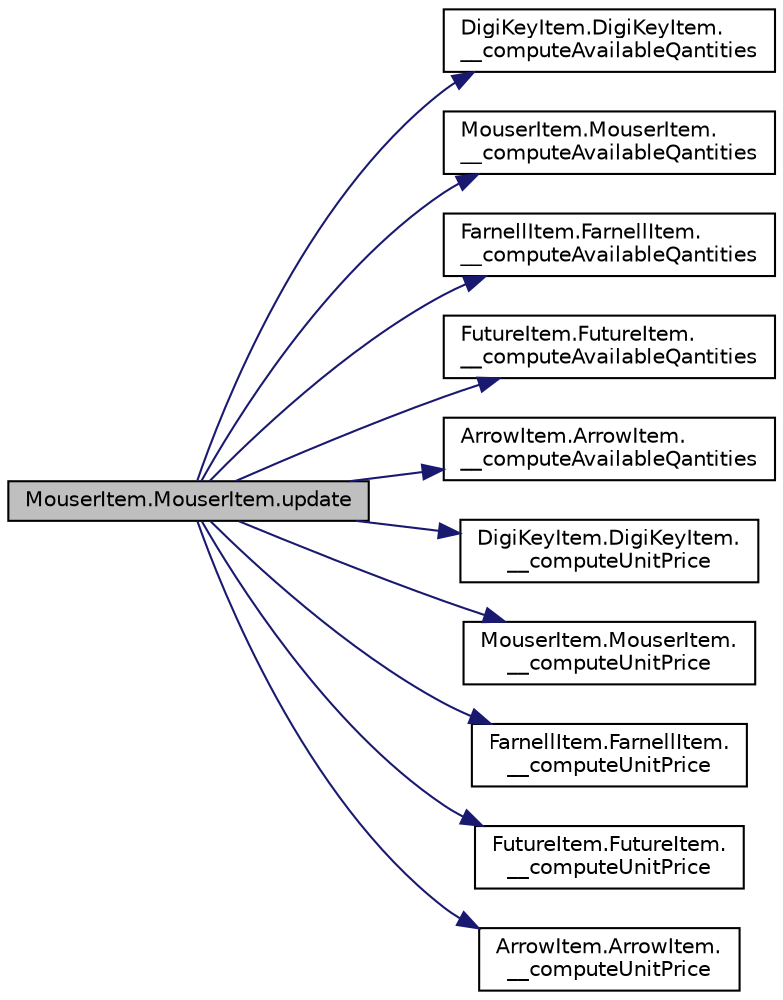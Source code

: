 digraph "MouserItem.MouserItem.update"
{
 // LATEX_PDF_SIZE
  edge [fontname="Helvetica",fontsize="10",labelfontname="Helvetica",labelfontsize="10"];
  node [fontname="Helvetica",fontsize="10",shape=record];
  rankdir="LR";
  Node1 [label="MouserItem.MouserItem.update",height=0.2,width=0.4,color="black", fillcolor="grey75", style="filled", fontcolor="black",tooltip=" "];
  Node1 -> Node2 [color="midnightblue",fontsize="10",style="solid",fontname="Helvetica"];
  Node2 [label="DigiKeyItem.DigiKeyItem.\l__computeAvailableQantities",height=0.2,width=0.4,color="black", fillcolor="white", style="filled",URL="$class_digi_key_item_1_1_digi_key_item.html#a73e878ce65648786d533f2f77d4f6781",tooltip=" "];
  Node1 -> Node3 [color="midnightblue",fontsize="10",style="solid",fontname="Helvetica"];
  Node3 [label="MouserItem.MouserItem.\l__computeAvailableQantities",height=0.2,width=0.4,color="black", fillcolor="white", style="filled",URL="$class_mouser_item_1_1_mouser_item.html#a94a8b48835defe059ca5500eef03a599",tooltip=" "];
  Node1 -> Node4 [color="midnightblue",fontsize="10",style="solid",fontname="Helvetica"];
  Node4 [label="FarnellItem.FarnellItem.\l__computeAvailableQantities",height=0.2,width=0.4,color="black", fillcolor="white", style="filled",URL="$class_farnell_item_1_1_farnell_item.html#af802aaf69d1bbc7be8aba86d8aebccf9",tooltip=" "];
  Node1 -> Node5 [color="midnightblue",fontsize="10",style="solid",fontname="Helvetica"];
  Node5 [label="FutureItem.FutureItem.\l__computeAvailableQantities",height=0.2,width=0.4,color="black", fillcolor="white", style="filled",URL="$class_future_item_1_1_future_item.html#a9bc5b0bf89619ef4ab8ed6ccbf98b64e",tooltip=" "];
  Node1 -> Node6 [color="midnightblue",fontsize="10",style="solid",fontname="Helvetica"];
  Node6 [label="ArrowItem.ArrowItem.\l__computeAvailableQantities",height=0.2,width=0.4,color="black", fillcolor="white", style="filled",URL="$class_arrow_item_1_1_arrow_item.html#adf2b36e8874dfe1b8e163ed4cf00d8fa",tooltip=" "];
  Node1 -> Node7 [color="midnightblue",fontsize="10",style="solid",fontname="Helvetica"];
  Node7 [label="DigiKeyItem.DigiKeyItem.\l__computeUnitPrice",height=0.2,width=0.4,color="black", fillcolor="white", style="filled",URL="$class_digi_key_item_1_1_digi_key_item.html#a1b7da28ef6f575c84cb7d599a410eb06",tooltip=" "];
  Node1 -> Node8 [color="midnightblue",fontsize="10",style="solid",fontname="Helvetica"];
  Node8 [label="MouserItem.MouserItem.\l__computeUnitPrice",height=0.2,width=0.4,color="black", fillcolor="white", style="filled",URL="$class_mouser_item_1_1_mouser_item.html#adda46015086c38cfbd0f8c76532af788",tooltip=" "];
  Node1 -> Node9 [color="midnightblue",fontsize="10",style="solid",fontname="Helvetica"];
  Node9 [label="FarnellItem.FarnellItem.\l__computeUnitPrice",height=0.2,width=0.4,color="black", fillcolor="white", style="filled",URL="$class_farnell_item_1_1_farnell_item.html#af0c3239365fa16d7c2855e0bc0af064e",tooltip=" "];
  Node1 -> Node10 [color="midnightblue",fontsize="10",style="solid",fontname="Helvetica"];
  Node10 [label="FutureItem.FutureItem.\l__computeUnitPrice",height=0.2,width=0.4,color="black", fillcolor="white", style="filled",URL="$class_future_item_1_1_future_item.html#a08f05093731370e8f71bc61989848ad3",tooltip=" "];
  Node1 -> Node11 [color="midnightblue",fontsize="10",style="solid",fontname="Helvetica"];
  Node11 [label="ArrowItem.ArrowItem.\l__computeUnitPrice",height=0.2,width=0.4,color="black", fillcolor="white", style="filled",URL="$class_arrow_item_1_1_arrow_item.html#a21e95bd101d434c18c9bf3b17c8cbc8d",tooltip=" "];
}
